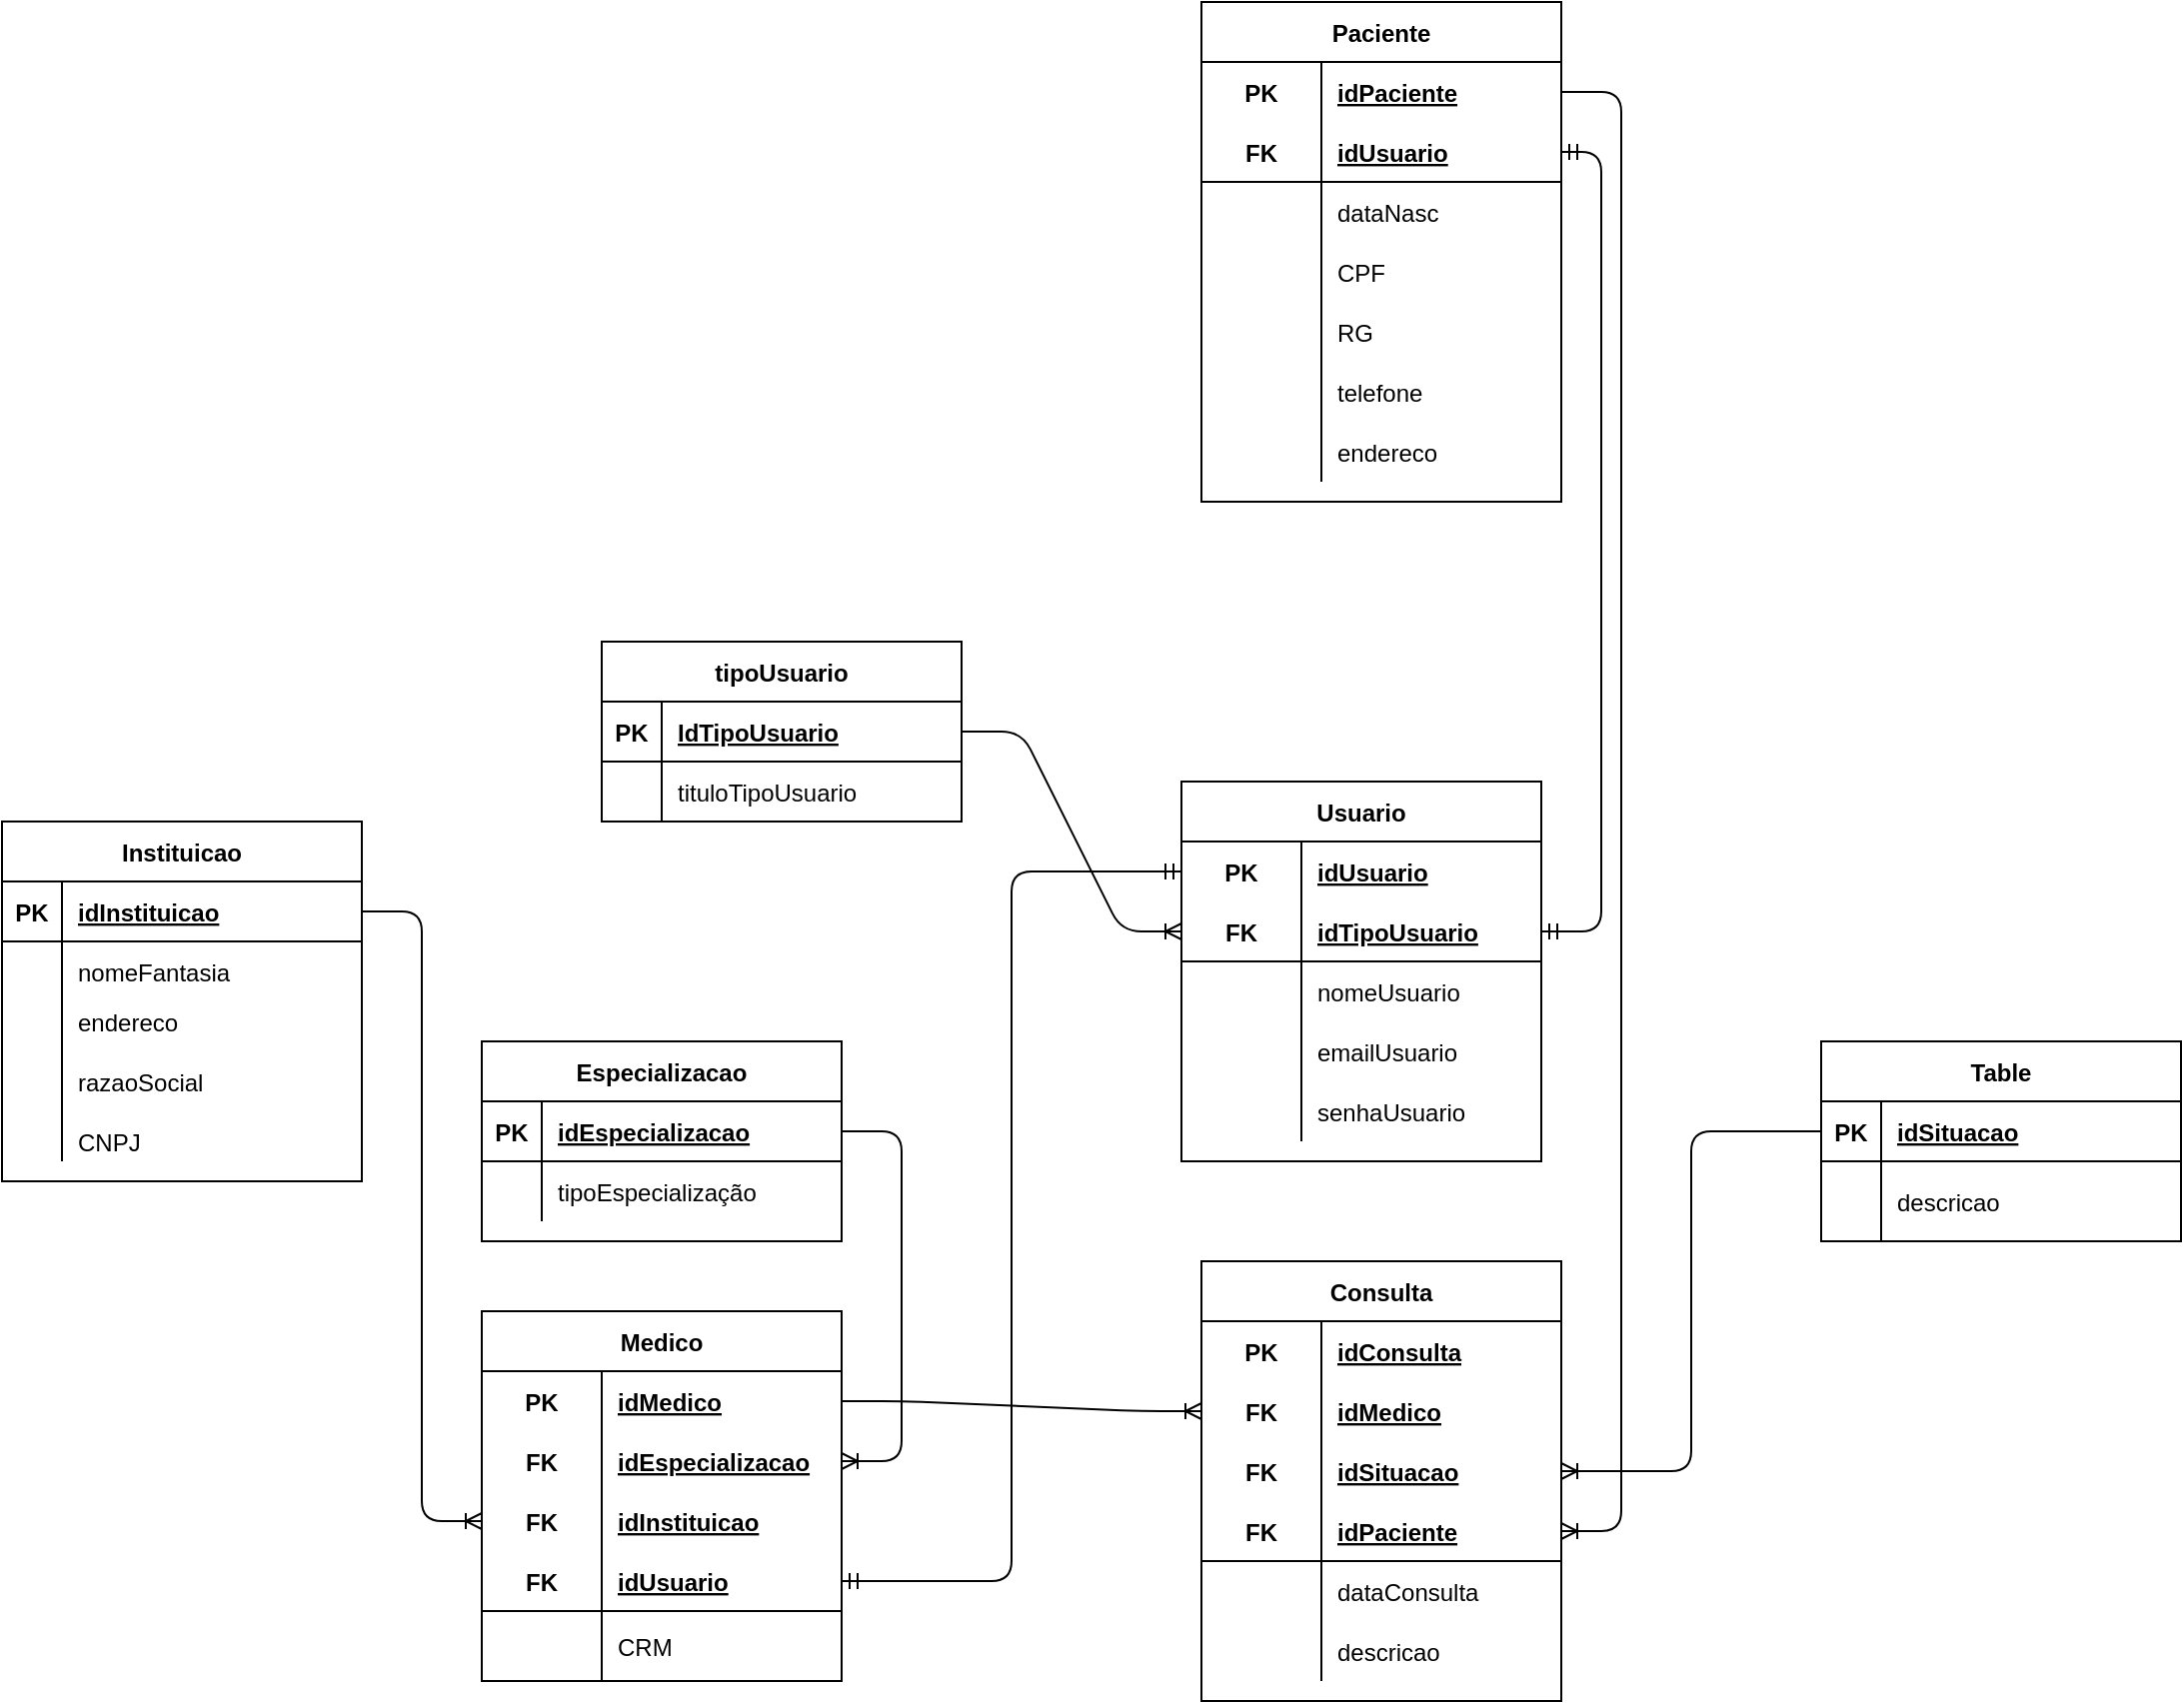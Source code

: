 <mxfile version="15.2.9" type="device"><diagram id="T1-ZAr3dCM2Wsi0Hp_7M" name="Page-1"><mxGraphModel dx="1673" dy="2103" grid="1" gridSize="10" guides="1" tooltips="1" connect="1" arrows="1" fold="1" page="1" pageScale="1" pageWidth="827" pageHeight="1169" math="0" shadow="0"><root><mxCell id="0"/><mxCell id="1" parent="0"/><mxCell id="cn6JYFYYlEcfFI5plpZG-12" value="tipoUsuario" style="shape=table;startSize=30;container=1;collapsible=1;childLayout=tableLayout;fixedRows=1;rowLines=0;fontStyle=1;align=center;resizeLast=1;" vertex="1" parent="1"><mxGeometry x="730" y="-50" width="180" height="90" as="geometry"/></mxCell><mxCell id="cn6JYFYYlEcfFI5plpZG-13" value="" style="shape=partialRectangle;collapsible=0;dropTarget=0;pointerEvents=0;fillColor=none;top=0;left=0;bottom=1;right=0;points=[[0,0.5],[1,0.5]];portConstraint=eastwest;" vertex="1" parent="cn6JYFYYlEcfFI5plpZG-12"><mxGeometry y="30" width="180" height="30" as="geometry"/></mxCell><mxCell id="cn6JYFYYlEcfFI5plpZG-14" value="PK" style="shape=partialRectangle;connectable=0;fillColor=none;top=0;left=0;bottom=0;right=0;fontStyle=1;overflow=hidden;" vertex="1" parent="cn6JYFYYlEcfFI5plpZG-13"><mxGeometry width="30" height="30" as="geometry"><mxRectangle width="30" height="30" as="alternateBounds"/></mxGeometry></mxCell><mxCell id="cn6JYFYYlEcfFI5plpZG-15" value="IdTipoUsuario" style="shape=partialRectangle;connectable=0;fillColor=none;top=0;left=0;bottom=0;right=0;align=left;spacingLeft=6;fontStyle=5;overflow=hidden;" vertex="1" parent="cn6JYFYYlEcfFI5plpZG-13"><mxGeometry x="30" width="150" height="30" as="geometry"><mxRectangle width="150" height="30" as="alternateBounds"/></mxGeometry></mxCell><mxCell id="cn6JYFYYlEcfFI5plpZG-16" value="" style="shape=partialRectangle;collapsible=0;dropTarget=0;pointerEvents=0;fillColor=none;top=0;left=0;bottom=0;right=0;points=[[0,0.5],[1,0.5]];portConstraint=eastwest;" vertex="1" parent="cn6JYFYYlEcfFI5plpZG-12"><mxGeometry y="60" width="180" height="30" as="geometry"/></mxCell><mxCell id="cn6JYFYYlEcfFI5plpZG-17" value="" style="shape=partialRectangle;connectable=0;fillColor=none;top=0;left=0;bottom=0;right=0;editable=1;overflow=hidden;" vertex="1" parent="cn6JYFYYlEcfFI5plpZG-16"><mxGeometry width="30" height="30" as="geometry"><mxRectangle width="30" height="30" as="alternateBounds"/></mxGeometry></mxCell><mxCell id="cn6JYFYYlEcfFI5plpZG-18" value="tituloTipoUsuario" style="shape=partialRectangle;connectable=0;fillColor=none;top=0;left=0;bottom=0;right=0;align=left;spacingLeft=6;overflow=hidden;" vertex="1" parent="cn6JYFYYlEcfFI5plpZG-16"><mxGeometry x="30" width="150" height="30" as="geometry"><mxRectangle width="150" height="30" as="alternateBounds"/></mxGeometry></mxCell><mxCell id="cn6JYFYYlEcfFI5plpZG-60" value="Usuario" style="shape=table;startSize=30;container=1;collapsible=1;childLayout=tableLayout;fixedRows=1;rowLines=0;fontStyle=1;align=center;resizeLast=1;" vertex="1" parent="1"><mxGeometry x="1020" y="20" width="180" height="190" as="geometry"/></mxCell><mxCell id="cn6JYFYYlEcfFI5plpZG-61" value="" style="shape=partialRectangle;collapsible=0;dropTarget=0;pointerEvents=0;fillColor=none;top=0;left=0;bottom=0;right=0;points=[[0,0.5],[1,0.5]];portConstraint=eastwest;" vertex="1" parent="cn6JYFYYlEcfFI5plpZG-60"><mxGeometry y="30" width="180" height="30" as="geometry"/></mxCell><mxCell id="cn6JYFYYlEcfFI5plpZG-62" value="PK" style="shape=partialRectangle;connectable=0;fillColor=none;top=0;left=0;bottom=0;right=0;fontStyle=1;overflow=hidden;" vertex="1" parent="cn6JYFYYlEcfFI5plpZG-61"><mxGeometry width="60" height="30" as="geometry"><mxRectangle width="60" height="30" as="alternateBounds"/></mxGeometry></mxCell><mxCell id="cn6JYFYYlEcfFI5plpZG-63" value="idUsuario" style="shape=partialRectangle;connectable=0;fillColor=none;top=0;left=0;bottom=0;right=0;align=left;spacingLeft=6;fontStyle=5;overflow=hidden;" vertex="1" parent="cn6JYFYYlEcfFI5plpZG-61"><mxGeometry x="60" width="120" height="30" as="geometry"><mxRectangle width="120" height="30" as="alternateBounds"/></mxGeometry></mxCell><mxCell id="cn6JYFYYlEcfFI5plpZG-64" value="" style="shape=partialRectangle;collapsible=0;dropTarget=0;pointerEvents=0;fillColor=none;top=0;left=0;bottom=1;right=0;points=[[0,0.5],[1,0.5]];portConstraint=eastwest;" vertex="1" parent="cn6JYFYYlEcfFI5plpZG-60"><mxGeometry y="60" width="180" height="30" as="geometry"/></mxCell><mxCell id="cn6JYFYYlEcfFI5plpZG-65" value="FK" style="shape=partialRectangle;connectable=0;fillColor=none;top=0;left=0;bottom=0;right=0;fontStyle=1;overflow=hidden;" vertex="1" parent="cn6JYFYYlEcfFI5plpZG-64"><mxGeometry width="60" height="30" as="geometry"><mxRectangle width="60" height="30" as="alternateBounds"/></mxGeometry></mxCell><mxCell id="cn6JYFYYlEcfFI5plpZG-66" value="idTipoUsuario" style="shape=partialRectangle;connectable=0;fillColor=none;top=0;left=0;bottom=0;right=0;align=left;spacingLeft=6;fontStyle=5;overflow=hidden;" vertex="1" parent="cn6JYFYYlEcfFI5plpZG-64"><mxGeometry x="60" width="120" height="30" as="geometry"><mxRectangle width="120" height="30" as="alternateBounds"/></mxGeometry></mxCell><mxCell id="cn6JYFYYlEcfFI5plpZG-67" value="" style="shape=partialRectangle;collapsible=0;dropTarget=0;pointerEvents=0;fillColor=none;top=0;left=0;bottom=0;right=0;points=[[0,0.5],[1,0.5]];portConstraint=eastwest;" vertex="1" parent="cn6JYFYYlEcfFI5plpZG-60"><mxGeometry y="90" width="180" height="30" as="geometry"/></mxCell><mxCell id="cn6JYFYYlEcfFI5plpZG-68" value="" style="shape=partialRectangle;connectable=0;fillColor=none;top=0;left=0;bottom=0;right=0;editable=1;overflow=hidden;" vertex="1" parent="cn6JYFYYlEcfFI5plpZG-67"><mxGeometry width="60" height="30" as="geometry"><mxRectangle width="60" height="30" as="alternateBounds"/></mxGeometry></mxCell><mxCell id="cn6JYFYYlEcfFI5plpZG-69" value="nomeUsuario" style="shape=partialRectangle;connectable=0;fillColor=none;top=0;left=0;bottom=0;right=0;align=left;spacingLeft=6;overflow=hidden;" vertex="1" parent="cn6JYFYYlEcfFI5plpZG-67"><mxGeometry x="60" width="120" height="30" as="geometry"><mxRectangle width="120" height="30" as="alternateBounds"/></mxGeometry></mxCell><mxCell id="cn6JYFYYlEcfFI5plpZG-73" value="" style="shape=partialRectangle;collapsible=0;dropTarget=0;pointerEvents=0;fillColor=none;top=0;left=0;bottom=0;right=0;points=[[0,0.5],[1,0.5]];portConstraint=eastwest;" vertex="1" parent="cn6JYFYYlEcfFI5plpZG-60"><mxGeometry y="120" width="180" height="30" as="geometry"/></mxCell><mxCell id="cn6JYFYYlEcfFI5plpZG-74" value="" style="shape=partialRectangle;connectable=0;fillColor=none;top=0;left=0;bottom=0;right=0;editable=1;overflow=hidden;" vertex="1" parent="cn6JYFYYlEcfFI5plpZG-73"><mxGeometry width="60" height="30" as="geometry"><mxRectangle width="60" height="30" as="alternateBounds"/></mxGeometry></mxCell><mxCell id="cn6JYFYYlEcfFI5plpZG-75" value="emailUsuario" style="shape=partialRectangle;connectable=0;fillColor=none;top=0;left=0;bottom=0;right=0;align=left;spacingLeft=6;overflow=hidden;" vertex="1" parent="cn6JYFYYlEcfFI5plpZG-73"><mxGeometry x="60" width="120" height="30" as="geometry"><mxRectangle width="120" height="30" as="alternateBounds"/></mxGeometry></mxCell><mxCell id="cn6JYFYYlEcfFI5plpZG-70" value="" style="shape=partialRectangle;collapsible=0;dropTarget=0;pointerEvents=0;fillColor=none;top=0;left=0;bottom=0;right=0;points=[[0,0.5],[1,0.5]];portConstraint=eastwest;" vertex="1" parent="cn6JYFYYlEcfFI5plpZG-60"><mxGeometry y="150" width="180" height="30" as="geometry"/></mxCell><mxCell id="cn6JYFYYlEcfFI5plpZG-71" value="" style="shape=partialRectangle;connectable=0;fillColor=none;top=0;left=0;bottom=0;right=0;editable=1;overflow=hidden;" vertex="1" parent="cn6JYFYYlEcfFI5plpZG-70"><mxGeometry width="60" height="30" as="geometry"><mxRectangle width="60" height="30" as="alternateBounds"/></mxGeometry></mxCell><mxCell id="cn6JYFYYlEcfFI5plpZG-72" value="senhaUsuario" style="shape=partialRectangle;connectable=0;fillColor=none;top=0;left=0;bottom=0;right=0;align=left;spacingLeft=6;overflow=hidden;" vertex="1" parent="cn6JYFYYlEcfFI5plpZG-70"><mxGeometry x="60" width="120" height="30" as="geometry"><mxRectangle width="120" height="30" as="alternateBounds"/></mxGeometry></mxCell><mxCell id="cn6JYFYYlEcfFI5plpZG-76" value="Paciente" style="shape=table;startSize=30;container=1;collapsible=1;childLayout=tableLayout;fixedRows=1;rowLines=0;fontStyle=1;align=center;resizeLast=1;" vertex="1" parent="1"><mxGeometry x="1030" y="-370" width="180" height="250" as="geometry"/></mxCell><mxCell id="cn6JYFYYlEcfFI5plpZG-77" value="" style="shape=partialRectangle;collapsible=0;dropTarget=0;pointerEvents=0;fillColor=none;top=0;left=0;bottom=0;right=0;points=[[0,0.5],[1,0.5]];portConstraint=eastwest;" vertex="1" parent="cn6JYFYYlEcfFI5plpZG-76"><mxGeometry y="30" width="180" height="30" as="geometry"/></mxCell><mxCell id="cn6JYFYYlEcfFI5plpZG-78" value="PK" style="shape=partialRectangle;connectable=0;fillColor=none;top=0;left=0;bottom=0;right=0;fontStyle=1;overflow=hidden;" vertex="1" parent="cn6JYFYYlEcfFI5plpZG-77"><mxGeometry width="60" height="30" as="geometry"><mxRectangle width="60" height="30" as="alternateBounds"/></mxGeometry></mxCell><mxCell id="cn6JYFYYlEcfFI5plpZG-79" value="idPaciente" style="shape=partialRectangle;connectable=0;fillColor=none;top=0;left=0;bottom=0;right=0;align=left;spacingLeft=6;fontStyle=5;overflow=hidden;" vertex="1" parent="cn6JYFYYlEcfFI5plpZG-77"><mxGeometry x="60" width="120" height="30" as="geometry"><mxRectangle width="120" height="30" as="alternateBounds"/></mxGeometry></mxCell><mxCell id="cn6JYFYYlEcfFI5plpZG-80" value="" style="shape=partialRectangle;collapsible=0;dropTarget=0;pointerEvents=0;fillColor=none;top=0;left=0;bottom=1;right=0;points=[[0,0.5],[1,0.5]];portConstraint=eastwest;" vertex="1" parent="cn6JYFYYlEcfFI5plpZG-76"><mxGeometry y="60" width="180" height="30" as="geometry"/></mxCell><mxCell id="cn6JYFYYlEcfFI5plpZG-81" value="FK" style="shape=partialRectangle;connectable=0;fillColor=none;top=0;left=0;bottom=0;right=0;fontStyle=1;overflow=hidden;" vertex="1" parent="cn6JYFYYlEcfFI5plpZG-80"><mxGeometry width="60" height="30" as="geometry"><mxRectangle width="60" height="30" as="alternateBounds"/></mxGeometry></mxCell><mxCell id="cn6JYFYYlEcfFI5plpZG-82" value="idUsuario" style="shape=partialRectangle;connectable=0;fillColor=none;top=0;left=0;bottom=0;right=0;align=left;spacingLeft=6;fontStyle=5;overflow=hidden;" vertex="1" parent="cn6JYFYYlEcfFI5plpZG-80"><mxGeometry x="60" width="120" height="30" as="geometry"><mxRectangle width="120" height="30" as="alternateBounds"/></mxGeometry></mxCell><mxCell id="cn6JYFYYlEcfFI5plpZG-83" value="" style="shape=partialRectangle;collapsible=0;dropTarget=0;pointerEvents=0;fillColor=none;top=0;left=0;bottom=0;right=0;points=[[0,0.5],[1,0.5]];portConstraint=eastwest;" vertex="1" parent="cn6JYFYYlEcfFI5plpZG-76"><mxGeometry y="90" width="180" height="30" as="geometry"/></mxCell><mxCell id="cn6JYFYYlEcfFI5plpZG-84" value="" style="shape=partialRectangle;connectable=0;fillColor=none;top=0;left=0;bottom=0;right=0;editable=1;overflow=hidden;" vertex="1" parent="cn6JYFYYlEcfFI5plpZG-83"><mxGeometry width="60" height="30" as="geometry"><mxRectangle width="60" height="30" as="alternateBounds"/></mxGeometry></mxCell><mxCell id="cn6JYFYYlEcfFI5plpZG-85" value="dataNasc" style="shape=partialRectangle;connectable=0;fillColor=none;top=0;left=0;bottom=0;right=0;align=left;spacingLeft=6;overflow=hidden;" vertex="1" parent="cn6JYFYYlEcfFI5plpZG-83"><mxGeometry x="60" width="120" height="30" as="geometry"><mxRectangle width="120" height="30" as="alternateBounds"/></mxGeometry></mxCell><mxCell id="cn6JYFYYlEcfFI5plpZG-89" value="" style="shape=partialRectangle;collapsible=0;dropTarget=0;pointerEvents=0;fillColor=none;top=0;left=0;bottom=0;right=0;points=[[0,0.5],[1,0.5]];portConstraint=eastwest;" vertex="1" parent="cn6JYFYYlEcfFI5plpZG-76"><mxGeometry y="120" width="180" height="30" as="geometry"/></mxCell><mxCell id="cn6JYFYYlEcfFI5plpZG-90" value="" style="shape=partialRectangle;connectable=0;fillColor=none;top=0;left=0;bottom=0;right=0;editable=1;overflow=hidden;" vertex="1" parent="cn6JYFYYlEcfFI5plpZG-89"><mxGeometry width="60" height="30" as="geometry"><mxRectangle width="60" height="30" as="alternateBounds"/></mxGeometry></mxCell><mxCell id="cn6JYFYYlEcfFI5plpZG-91" value="CPF" style="shape=partialRectangle;connectable=0;fillColor=none;top=0;left=0;bottom=0;right=0;align=left;spacingLeft=6;overflow=hidden;" vertex="1" parent="cn6JYFYYlEcfFI5plpZG-89"><mxGeometry x="60" width="120" height="30" as="geometry"><mxRectangle width="120" height="30" as="alternateBounds"/></mxGeometry></mxCell><mxCell id="cn6JYFYYlEcfFI5plpZG-92" value="" style="shape=partialRectangle;collapsible=0;dropTarget=0;pointerEvents=0;fillColor=none;top=0;left=0;bottom=0;right=0;points=[[0,0.5],[1,0.5]];portConstraint=eastwest;" vertex="1" parent="cn6JYFYYlEcfFI5plpZG-76"><mxGeometry y="150" width="180" height="30" as="geometry"/></mxCell><mxCell id="cn6JYFYYlEcfFI5plpZG-93" value="" style="shape=partialRectangle;connectable=0;fillColor=none;top=0;left=0;bottom=0;right=0;editable=1;overflow=hidden;" vertex="1" parent="cn6JYFYYlEcfFI5plpZG-92"><mxGeometry width="60" height="30" as="geometry"><mxRectangle width="60" height="30" as="alternateBounds"/></mxGeometry></mxCell><mxCell id="cn6JYFYYlEcfFI5plpZG-94" value="RG" style="shape=partialRectangle;connectable=0;fillColor=none;top=0;left=0;bottom=0;right=0;align=left;spacingLeft=6;overflow=hidden;" vertex="1" parent="cn6JYFYYlEcfFI5plpZG-92"><mxGeometry x="60" width="120" height="30" as="geometry"><mxRectangle width="120" height="30" as="alternateBounds"/></mxGeometry></mxCell><mxCell id="cn6JYFYYlEcfFI5plpZG-95" value="" style="shape=partialRectangle;collapsible=0;dropTarget=0;pointerEvents=0;fillColor=none;top=0;left=0;bottom=0;right=0;points=[[0,0.5],[1,0.5]];portConstraint=eastwest;" vertex="1" parent="cn6JYFYYlEcfFI5plpZG-76"><mxGeometry y="180" width="180" height="30" as="geometry"/></mxCell><mxCell id="cn6JYFYYlEcfFI5plpZG-96" value="" style="shape=partialRectangle;connectable=0;fillColor=none;top=0;left=0;bottom=0;right=0;editable=1;overflow=hidden;" vertex="1" parent="cn6JYFYYlEcfFI5plpZG-95"><mxGeometry width="60" height="30" as="geometry"><mxRectangle width="60" height="30" as="alternateBounds"/></mxGeometry></mxCell><mxCell id="cn6JYFYYlEcfFI5plpZG-97" value="telefone" style="shape=partialRectangle;connectable=0;fillColor=none;top=0;left=0;bottom=0;right=0;align=left;spacingLeft=6;overflow=hidden;" vertex="1" parent="cn6JYFYYlEcfFI5plpZG-95"><mxGeometry x="60" width="120" height="30" as="geometry"><mxRectangle width="120" height="30" as="alternateBounds"/></mxGeometry></mxCell><mxCell id="cn6JYFYYlEcfFI5plpZG-86" value="" style="shape=partialRectangle;collapsible=0;dropTarget=0;pointerEvents=0;fillColor=none;top=0;left=0;bottom=0;right=0;points=[[0,0.5],[1,0.5]];portConstraint=eastwest;" vertex="1" parent="cn6JYFYYlEcfFI5plpZG-76"><mxGeometry y="210" width="180" height="30" as="geometry"/></mxCell><mxCell id="cn6JYFYYlEcfFI5plpZG-87" value="" style="shape=partialRectangle;connectable=0;fillColor=none;top=0;left=0;bottom=0;right=0;editable=1;overflow=hidden;" vertex="1" parent="cn6JYFYYlEcfFI5plpZG-86"><mxGeometry width="60" height="30" as="geometry"><mxRectangle width="60" height="30" as="alternateBounds"/></mxGeometry></mxCell><mxCell id="cn6JYFYYlEcfFI5plpZG-88" value="endereco" style="shape=partialRectangle;connectable=0;fillColor=none;top=0;left=0;bottom=0;right=0;align=left;spacingLeft=6;overflow=hidden;" vertex="1" parent="cn6JYFYYlEcfFI5plpZG-86"><mxGeometry x="60" width="120" height="30" as="geometry"><mxRectangle width="120" height="30" as="alternateBounds"/></mxGeometry></mxCell><mxCell id="cn6JYFYYlEcfFI5plpZG-98" value="Instituicao" style="shape=table;startSize=30;container=1;collapsible=1;childLayout=tableLayout;fixedRows=1;rowLines=0;fontStyle=1;align=center;resizeLast=1;" vertex="1" parent="1"><mxGeometry x="430" y="40" width="180" height="180" as="geometry"/></mxCell><mxCell id="cn6JYFYYlEcfFI5plpZG-99" value="" style="shape=partialRectangle;collapsible=0;dropTarget=0;pointerEvents=0;fillColor=none;top=0;left=0;bottom=1;right=0;points=[[0,0.5],[1,0.5]];portConstraint=eastwest;" vertex="1" parent="cn6JYFYYlEcfFI5plpZG-98"><mxGeometry y="30" width="180" height="30" as="geometry"/></mxCell><mxCell id="cn6JYFYYlEcfFI5plpZG-100" value="PK" style="shape=partialRectangle;connectable=0;fillColor=none;top=0;left=0;bottom=0;right=0;fontStyle=1;overflow=hidden;" vertex="1" parent="cn6JYFYYlEcfFI5plpZG-99"><mxGeometry width="30" height="30" as="geometry"><mxRectangle width="30" height="30" as="alternateBounds"/></mxGeometry></mxCell><mxCell id="cn6JYFYYlEcfFI5plpZG-101" value="idInstituicao" style="shape=partialRectangle;connectable=0;fillColor=none;top=0;left=0;bottom=0;right=0;align=left;spacingLeft=6;fontStyle=5;overflow=hidden;" vertex="1" parent="cn6JYFYYlEcfFI5plpZG-99"><mxGeometry x="30" width="150" height="30" as="geometry"><mxRectangle width="150" height="30" as="alternateBounds"/></mxGeometry></mxCell><mxCell id="cn6JYFYYlEcfFI5plpZG-102" value="" style="shape=partialRectangle;collapsible=0;dropTarget=0;pointerEvents=0;fillColor=none;top=0;left=0;bottom=0;right=0;points=[[0,0.5],[1,0.5]];portConstraint=eastwest;" vertex="1" parent="cn6JYFYYlEcfFI5plpZG-98"><mxGeometry y="60" width="180" height="30" as="geometry"/></mxCell><mxCell id="cn6JYFYYlEcfFI5plpZG-103" value="" style="shape=partialRectangle;connectable=0;fillColor=none;top=0;left=0;bottom=0;right=0;editable=1;overflow=hidden;" vertex="1" parent="cn6JYFYYlEcfFI5plpZG-102"><mxGeometry width="30" height="30" as="geometry"><mxRectangle width="30" height="30" as="alternateBounds"/></mxGeometry></mxCell><mxCell id="cn6JYFYYlEcfFI5plpZG-104" value="nomeFantasia" style="shape=partialRectangle;connectable=0;fillColor=none;top=0;left=0;bottom=0;right=0;align=left;spacingLeft=6;overflow=hidden;" vertex="1" parent="cn6JYFYYlEcfFI5plpZG-102"><mxGeometry x="30" width="150" height="30" as="geometry"><mxRectangle width="150" height="30" as="alternateBounds"/></mxGeometry></mxCell><mxCell id="cn6JYFYYlEcfFI5plpZG-105" value="" style="shape=partialRectangle;collapsible=0;dropTarget=0;pointerEvents=0;fillColor=none;top=0;left=0;bottom=0;right=0;points=[[0,0.5],[1,0.5]];portConstraint=eastwest;" vertex="1" parent="cn6JYFYYlEcfFI5plpZG-98"><mxGeometry y="90" width="180" height="20" as="geometry"/></mxCell><mxCell id="cn6JYFYYlEcfFI5plpZG-106" value="" style="shape=partialRectangle;connectable=0;fillColor=none;top=0;left=0;bottom=0;right=0;editable=1;overflow=hidden;" vertex="1" parent="cn6JYFYYlEcfFI5plpZG-105"><mxGeometry width="30" height="20" as="geometry"><mxRectangle width="30" height="20" as="alternateBounds"/></mxGeometry></mxCell><mxCell id="cn6JYFYYlEcfFI5plpZG-107" value="endereco" style="shape=partialRectangle;connectable=0;fillColor=none;top=0;left=0;bottom=0;right=0;align=left;spacingLeft=6;overflow=hidden;" vertex="1" parent="cn6JYFYYlEcfFI5plpZG-105"><mxGeometry x="30" width="150" height="20" as="geometry"><mxRectangle width="150" height="20" as="alternateBounds"/></mxGeometry></mxCell><mxCell id="cn6JYFYYlEcfFI5plpZG-111" value="" style="shape=partialRectangle;collapsible=0;dropTarget=0;pointerEvents=0;fillColor=none;top=0;left=0;bottom=0;right=0;points=[[0,0.5],[1,0.5]];portConstraint=eastwest;" vertex="1" parent="cn6JYFYYlEcfFI5plpZG-98"><mxGeometry y="110" width="180" height="40" as="geometry"/></mxCell><mxCell id="cn6JYFYYlEcfFI5plpZG-112" value="" style="shape=partialRectangle;connectable=0;fillColor=none;top=0;left=0;bottom=0;right=0;editable=1;overflow=hidden;" vertex="1" parent="cn6JYFYYlEcfFI5plpZG-111"><mxGeometry width="30" height="40" as="geometry"><mxRectangle width="30" height="40" as="alternateBounds"/></mxGeometry></mxCell><mxCell id="cn6JYFYYlEcfFI5plpZG-113" value="razaoSocial" style="shape=partialRectangle;connectable=0;fillColor=none;top=0;left=0;bottom=0;right=0;align=left;spacingLeft=6;overflow=hidden;" vertex="1" parent="cn6JYFYYlEcfFI5plpZG-111"><mxGeometry x="30" width="150" height="40" as="geometry"><mxRectangle width="150" height="40" as="alternateBounds"/></mxGeometry></mxCell><mxCell id="cn6JYFYYlEcfFI5plpZG-108" value="" style="shape=partialRectangle;collapsible=0;dropTarget=0;pointerEvents=0;fillColor=none;top=0;left=0;bottom=0;right=0;points=[[0,0.5],[1,0.5]];portConstraint=eastwest;" vertex="1" parent="cn6JYFYYlEcfFI5plpZG-98"><mxGeometry y="150" width="180" height="20" as="geometry"/></mxCell><mxCell id="cn6JYFYYlEcfFI5plpZG-109" value="" style="shape=partialRectangle;connectable=0;fillColor=none;top=0;left=0;bottom=0;right=0;editable=1;overflow=hidden;" vertex="1" parent="cn6JYFYYlEcfFI5plpZG-108"><mxGeometry width="30" height="20" as="geometry"><mxRectangle width="30" height="20" as="alternateBounds"/></mxGeometry></mxCell><mxCell id="cn6JYFYYlEcfFI5plpZG-110" value="CNPJ" style="shape=partialRectangle;connectable=0;fillColor=none;top=0;left=0;bottom=0;right=0;align=left;spacingLeft=6;overflow=hidden;" vertex="1" parent="cn6JYFYYlEcfFI5plpZG-108"><mxGeometry x="30" width="150" height="20" as="geometry"><mxRectangle width="150" height="20" as="alternateBounds"/></mxGeometry></mxCell><mxCell id="cn6JYFYYlEcfFI5plpZG-114" value="Medico" style="shape=table;startSize=30;container=1;collapsible=1;childLayout=tableLayout;fixedRows=1;rowLines=0;fontStyle=1;align=center;resizeLast=1;" vertex="1" parent="1"><mxGeometry x="670" y="285" width="180" height="185" as="geometry"/></mxCell><mxCell id="cn6JYFYYlEcfFI5plpZG-115" value="" style="shape=partialRectangle;collapsible=0;dropTarget=0;pointerEvents=0;fillColor=none;top=0;left=0;bottom=0;right=0;points=[[0,0.5],[1,0.5]];portConstraint=eastwest;" vertex="1" parent="cn6JYFYYlEcfFI5plpZG-114"><mxGeometry y="30" width="180" height="30" as="geometry"/></mxCell><mxCell id="cn6JYFYYlEcfFI5plpZG-116" value="PK" style="shape=partialRectangle;connectable=0;fillColor=none;top=0;left=0;bottom=0;right=0;fontStyle=1;overflow=hidden;" vertex="1" parent="cn6JYFYYlEcfFI5plpZG-115"><mxGeometry width="60" height="30" as="geometry"><mxRectangle width="60" height="30" as="alternateBounds"/></mxGeometry></mxCell><mxCell id="cn6JYFYYlEcfFI5plpZG-117" value="idMedico" style="shape=partialRectangle;connectable=0;fillColor=none;top=0;left=0;bottom=0;right=0;align=left;spacingLeft=6;fontStyle=5;overflow=hidden;" vertex="1" parent="cn6JYFYYlEcfFI5plpZG-115"><mxGeometry x="60" width="120" height="30" as="geometry"><mxRectangle width="120" height="30" as="alternateBounds"/></mxGeometry></mxCell><mxCell id="cn6JYFYYlEcfFI5plpZG-134" value="" style="shape=partialRectangle;collapsible=0;dropTarget=0;pointerEvents=0;fillColor=none;top=0;left=0;bottom=0;right=0;points=[[0,0.5],[1,0.5]];portConstraint=eastwest;" vertex="1" parent="cn6JYFYYlEcfFI5plpZG-114"><mxGeometry y="60" width="180" height="30" as="geometry"/></mxCell><mxCell id="cn6JYFYYlEcfFI5plpZG-135" value="FK" style="shape=partialRectangle;connectable=0;fillColor=none;top=0;left=0;bottom=0;right=0;fontStyle=1;overflow=hidden;" vertex="1" parent="cn6JYFYYlEcfFI5plpZG-134"><mxGeometry width="60" height="30" as="geometry"><mxRectangle width="60" height="30" as="alternateBounds"/></mxGeometry></mxCell><mxCell id="cn6JYFYYlEcfFI5plpZG-136" value="idEspecializacao" style="shape=partialRectangle;connectable=0;fillColor=none;top=0;left=0;bottom=0;right=0;align=left;spacingLeft=6;fontStyle=5;overflow=hidden;" vertex="1" parent="cn6JYFYYlEcfFI5plpZG-134"><mxGeometry x="60" width="120" height="30" as="geometry"><mxRectangle width="120" height="30" as="alternateBounds"/></mxGeometry></mxCell><mxCell id="cn6JYFYYlEcfFI5plpZG-131" value="" style="shape=partialRectangle;collapsible=0;dropTarget=0;pointerEvents=0;fillColor=none;top=0;left=0;bottom=0;right=0;points=[[0,0.5],[1,0.5]];portConstraint=eastwest;" vertex="1" parent="cn6JYFYYlEcfFI5plpZG-114"><mxGeometry y="90" width="180" height="30" as="geometry"/></mxCell><mxCell id="cn6JYFYYlEcfFI5plpZG-132" value="FK" style="shape=partialRectangle;connectable=0;fillColor=none;top=0;left=0;bottom=0;right=0;fontStyle=1;overflow=hidden;" vertex="1" parent="cn6JYFYYlEcfFI5plpZG-131"><mxGeometry width="60" height="30" as="geometry"><mxRectangle width="60" height="30" as="alternateBounds"/></mxGeometry></mxCell><mxCell id="cn6JYFYYlEcfFI5plpZG-133" value="idInstituicao" style="shape=partialRectangle;connectable=0;fillColor=none;top=0;left=0;bottom=0;right=0;align=left;spacingLeft=6;fontStyle=5;overflow=hidden;" vertex="1" parent="cn6JYFYYlEcfFI5plpZG-131"><mxGeometry x="60" width="120" height="30" as="geometry"><mxRectangle width="120" height="30" as="alternateBounds"/></mxGeometry></mxCell><mxCell id="cn6JYFYYlEcfFI5plpZG-118" value="" style="shape=partialRectangle;collapsible=0;dropTarget=0;pointerEvents=0;fillColor=none;top=0;left=0;bottom=1;right=0;points=[[0,0.5],[1,0.5]];portConstraint=eastwest;" vertex="1" parent="cn6JYFYYlEcfFI5plpZG-114"><mxGeometry y="120" width="180" height="30" as="geometry"/></mxCell><mxCell id="cn6JYFYYlEcfFI5plpZG-119" value="FK" style="shape=partialRectangle;connectable=0;fillColor=none;top=0;left=0;bottom=0;right=0;fontStyle=1;overflow=hidden;" vertex="1" parent="cn6JYFYYlEcfFI5plpZG-118"><mxGeometry width="60" height="30" as="geometry"><mxRectangle width="60" height="30" as="alternateBounds"/></mxGeometry></mxCell><mxCell id="cn6JYFYYlEcfFI5plpZG-120" value="idUsuario" style="shape=partialRectangle;connectable=0;fillColor=none;top=0;left=0;bottom=0;right=0;align=left;spacingLeft=6;fontStyle=5;overflow=hidden;" vertex="1" parent="cn6JYFYYlEcfFI5plpZG-118"><mxGeometry x="60" width="120" height="30" as="geometry"><mxRectangle width="120" height="30" as="alternateBounds"/></mxGeometry></mxCell><mxCell id="cn6JYFYYlEcfFI5plpZG-124" value="" style="shape=partialRectangle;collapsible=0;dropTarget=0;pointerEvents=0;fillColor=none;top=0;left=0;bottom=0;right=0;points=[[0,0.5],[1,0.5]];portConstraint=eastwest;" vertex="1" parent="cn6JYFYYlEcfFI5plpZG-114"><mxGeometry y="150" width="180" height="35" as="geometry"/></mxCell><mxCell id="cn6JYFYYlEcfFI5plpZG-125" value="" style="shape=partialRectangle;connectable=0;fillColor=none;top=0;left=0;bottom=0;right=0;editable=1;overflow=hidden;" vertex="1" parent="cn6JYFYYlEcfFI5plpZG-124"><mxGeometry width="60" height="35" as="geometry"><mxRectangle width="60" height="35" as="alternateBounds"/></mxGeometry></mxCell><mxCell id="cn6JYFYYlEcfFI5plpZG-126" value="CRM" style="shape=partialRectangle;connectable=0;fillColor=none;top=0;left=0;bottom=0;right=0;align=left;spacingLeft=6;overflow=hidden;" vertex="1" parent="cn6JYFYYlEcfFI5plpZG-124"><mxGeometry x="60" width="120" height="35" as="geometry"><mxRectangle width="120" height="35" as="alternateBounds"/></mxGeometry></mxCell><mxCell id="cn6JYFYYlEcfFI5plpZG-139" value="" style="edgeStyle=entityRelationEdgeStyle;fontSize=12;html=1;endArrow=ERoneToMany;exitX=1;exitY=0.5;exitDx=0;exitDy=0;entryX=0;entryY=0.5;entryDx=0;entryDy=0;" edge="1" parent="1" source="cn6JYFYYlEcfFI5plpZG-99" target="cn6JYFYYlEcfFI5plpZG-131"><mxGeometry width="100" height="100" relative="1" as="geometry"><mxPoint x="620" y="180" as="sourcePoint"/><mxPoint x="720" y="80" as="targetPoint"/></mxGeometry></mxCell><mxCell id="cn6JYFYYlEcfFI5plpZG-140" value="Especializacao" style="shape=table;startSize=30;container=1;collapsible=1;childLayout=tableLayout;fixedRows=1;rowLines=0;fontStyle=1;align=center;resizeLast=1;" vertex="1" parent="1"><mxGeometry x="670" y="150" width="180" height="100" as="geometry"/></mxCell><mxCell id="cn6JYFYYlEcfFI5plpZG-141" value="" style="shape=partialRectangle;collapsible=0;dropTarget=0;pointerEvents=0;fillColor=none;top=0;left=0;bottom=1;right=0;points=[[0,0.5],[1,0.5]];portConstraint=eastwest;" vertex="1" parent="cn6JYFYYlEcfFI5plpZG-140"><mxGeometry y="30" width="180" height="30" as="geometry"/></mxCell><mxCell id="cn6JYFYYlEcfFI5plpZG-142" value="PK" style="shape=partialRectangle;connectable=0;fillColor=none;top=0;left=0;bottom=0;right=0;fontStyle=1;overflow=hidden;" vertex="1" parent="cn6JYFYYlEcfFI5plpZG-141"><mxGeometry width="30" height="30" as="geometry"><mxRectangle width="30" height="30" as="alternateBounds"/></mxGeometry></mxCell><mxCell id="cn6JYFYYlEcfFI5plpZG-143" value="idEspecializacao" style="shape=partialRectangle;connectable=0;fillColor=none;top=0;left=0;bottom=0;right=0;align=left;spacingLeft=6;fontStyle=5;overflow=hidden;" vertex="1" parent="cn6JYFYYlEcfFI5plpZG-141"><mxGeometry x="30" width="150" height="30" as="geometry"><mxRectangle width="150" height="30" as="alternateBounds"/></mxGeometry></mxCell><mxCell id="cn6JYFYYlEcfFI5plpZG-150" value="" style="shape=partialRectangle;collapsible=0;dropTarget=0;pointerEvents=0;fillColor=none;top=0;left=0;bottom=0;right=0;points=[[0,0.5],[1,0.5]];portConstraint=eastwest;" vertex="1" parent="cn6JYFYYlEcfFI5plpZG-140"><mxGeometry y="60" width="180" height="30" as="geometry"/></mxCell><mxCell id="cn6JYFYYlEcfFI5plpZG-151" value="" style="shape=partialRectangle;connectable=0;fillColor=none;top=0;left=0;bottom=0;right=0;editable=1;overflow=hidden;" vertex="1" parent="cn6JYFYYlEcfFI5plpZG-150"><mxGeometry width="30" height="30" as="geometry"><mxRectangle width="30" height="30" as="alternateBounds"/></mxGeometry></mxCell><mxCell id="cn6JYFYYlEcfFI5plpZG-152" value="tipoEspecialização" style="shape=partialRectangle;connectable=0;fillColor=none;top=0;left=0;bottom=0;right=0;align=left;spacingLeft=6;overflow=hidden;" vertex="1" parent="cn6JYFYYlEcfFI5plpZG-150"><mxGeometry x="30" width="150" height="30" as="geometry"><mxRectangle width="150" height="30" as="alternateBounds"/></mxGeometry></mxCell><mxCell id="cn6JYFYYlEcfFI5plpZG-153" value="" style="edgeStyle=entityRelationEdgeStyle;fontSize=12;html=1;endArrow=ERoneToMany;exitX=1;exitY=0.5;exitDx=0;exitDy=0;entryX=1;entryY=0.5;entryDx=0;entryDy=0;" edge="1" parent="1" source="cn6JYFYYlEcfFI5plpZG-141" target="cn6JYFYYlEcfFI5plpZG-134"><mxGeometry width="100" height="100" relative="1" as="geometry"><mxPoint x="640" y="600" as="sourcePoint"/><mxPoint x="740" y="500" as="targetPoint"/></mxGeometry></mxCell><mxCell id="cn6JYFYYlEcfFI5plpZG-154" value="Consulta" style="shape=table;startSize=30;container=1;collapsible=1;childLayout=tableLayout;fixedRows=1;rowLines=0;fontStyle=1;align=center;resizeLast=1;" vertex="1" parent="1"><mxGeometry x="1030" y="260" width="180" height="220" as="geometry"/></mxCell><mxCell id="cn6JYFYYlEcfFI5plpZG-155" value="" style="shape=partialRectangle;collapsible=0;dropTarget=0;pointerEvents=0;fillColor=none;top=0;left=0;bottom=0;right=0;points=[[0,0.5],[1,0.5]];portConstraint=eastwest;" vertex="1" parent="cn6JYFYYlEcfFI5plpZG-154"><mxGeometry y="30" width="180" height="30" as="geometry"/></mxCell><mxCell id="cn6JYFYYlEcfFI5plpZG-156" value="PK" style="shape=partialRectangle;connectable=0;fillColor=none;top=0;left=0;bottom=0;right=0;fontStyle=1;overflow=hidden;" vertex="1" parent="cn6JYFYYlEcfFI5plpZG-155"><mxGeometry width="60" height="30" as="geometry"><mxRectangle width="60" height="30" as="alternateBounds"/></mxGeometry></mxCell><mxCell id="cn6JYFYYlEcfFI5plpZG-157" value="idConsulta" style="shape=partialRectangle;connectable=0;fillColor=none;top=0;left=0;bottom=0;right=0;align=left;spacingLeft=6;fontStyle=5;overflow=hidden;" vertex="1" parent="cn6JYFYYlEcfFI5plpZG-155"><mxGeometry x="60" width="120" height="30" as="geometry"><mxRectangle width="120" height="30" as="alternateBounds"/></mxGeometry></mxCell><mxCell id="cn6JYFYYlEcfFI5plpZG-167" value="" style="shape=partialRectangle;collapsible=0;dropTarget=0;pointerEvents=0;fillColor=none;top=0;left=0;bottom=0;right=0;points=[[0,0.5],[1,0.5]];portConstraint=eastwest;" vertex="1" parent="cn6JYFYYlEcfFI5plpZG-154"><mxGeometry y="60" width="180" height="30" as="geometry"/></mxCell><mxCell id="cn6JYFYYlEcfFI5plpZG-168" value="FK" style="shape=partialRectangle;connectable=0;fillColor=none;top=0;left=0;bottom=0;right=0;fontStyle=1;overflow=hidden;" vertex="1" parent="cn6JYFYYlEcfFI5plpZG-167"><mxGeometry width="60" height="30" as="geometry"><mxRectangle width="60" height="30" as="alternateBounds"/></mxGeometry></mxCell><mxCell id="cn6JYFYYlEcfFI5plpZG-169" value="idMedico" style="shape=partialRectangle;connectable=0;fillColor=none;top=0;left=0;bottom=0;right=0;align=left;spacingLeft=6;fontStyle=5;overflow=hidden;" vertex="1" parent="cn6JYFYYlEcfFI5plpZG-167"><mxGeometry x="60" width="120" height="30" as="geometry"><mxRectangle width="120" height="30" as="alternateBounds"/></mxGeometry></mxCell><mxCell id="cn6JYFYYlEcfFI5plpZG-170" value="" style="shape=partialRectangle;collapsible=0;dropTarget=0;pointerEvents=0;fillColor=none;top=0;left=0;bottom=0;right=0;points=[[0,0.5],[1,0.5]];portConstraint=eastwest;" vertex="1" parent="cn6JYFYYlEcfFI5plpZG-154"><mxGeometry y="90" width="180" height="30" as="geometry"/></mxCell><mxCell id="cn6JYFYYlEcfFI5plpZG-171" value="FK" style="shape=partialRectangle;connectable=0;fillColor=none;top=0;left=0;bottom=0;right=0;fontStyle=1;overflow=hidden;" vertex="1" parent="cn6JYFYYlEcfFI5plpZG-170"><mxGeometry width="60" height="30" as="geometry"><mxRectangle width="60" height="30" as="alternateBounds"/></mxGeometry></mxCell><mxCell id="cn6JYFYYlEcfFI5plpZG-172" value="idSituacao" style="shape=partialRectangle;connectable=0;fillColor=none;top=0;left=0;bottom=0;right=0;align=left;spacingLeft=6;fontStyle=5;overflow=hidden;" vertex="1" parent="cn6JYFYYlEcfFI5plpZG-170"><mxGeometry x="60" width="120" height="30" as="geometry"><mxRectangle width="120" height="30" as="alternateBounds"/></mxGeometry></mxCell><mxCell id="cn6JYFYYlEcfFI5plpZG-158" value="" style="shape=partialRectangle;collapsible=0;dropTarget=0;pointerEvents=0;fillColor=none;top=0;left=0;bottom=1;right=0;points=[[0,0.5],[1,0.5]];portConstraint=eastwest;" vertex="1" parent="cn6JYFYYlEcfFI5plpZG-154"><mxGeometry y="120" width="180" height="30" as="geometry"/></mxCell><mxCell id="cn6JYFYYlEcfFI5plpZG-159" value="FK" style="shape=partialRectangle;connectable=0;fillColor=none;top=0;left=0;bottom=0;right=0;fontStyle=1;overflow=hidden;" vertex="1" parent="cn6JYFYYlEcfFI5plpZG-158"><mxGeometry width="60" height="30" as="geometry"><mxRectangle width="60" height="30" as="alternateBounds"/></mxGeometry></mxCell><mxCell id="cn6JYFYYlEcfFI5plpZG-160" value="idPaciente" style="shape=partialRectangle;connectable=0;fillColor=none;top=0;left=0;bottom=0;right=0;align=left;spacingLeft=6;fontStyle=5;overflow=hidden;" vertex="1" parent="cn6JYFYYlEcfFI5plpZG-158"><mxGeometry x="60" width="120" height="30" as="geometry"><mxRectangle width="120" height="30" as="alternateBounds"/></mxGeometry></mxCell><mxCell id="cn6JYFYYlEcfFI5plpZG-161" value="" style="shape=partialRectangle;collapsible=0;dropTarget=0;pointerEvents=0;fillColor=none;top=0;left=0;bottom=0;right=0;points=[[0,0.5],[1,0.5]];portConstraint=eastwest;" vertex="1" parent="cn6JYFYYlEcfFI5plpZG-154"><mxGeometry y="150" width="180" height="30" as="geometry"/></mxCell><mxCell id="cn6JYFYYlEcfFI5plpZG-162" value="" style="shape=partialRectangle;connectable=0;fillColor=none;top=0;left=0;bottom=0;right=0;editable=1;overflow=hidden;" vertex="1" parent="cn6JYFYYlEcfFI5plpZG-161"><mxGeometry width="60" height="30" as="geometry"><mxRectangle width="60" height="30" as="alternateBounds"/></mxGeometry></mxCell><mxCell id="cn6JYFYYlEcfFI5plpZG-163" value="dataConsulta" style="shape=partialRectangle;connectable=0;fillColor=none;top=0;left=0;bottom=0;right=0;align=left;spacingLeft=6;overflow=hidden;" vertex="1" parent="cn6JYFYYlEcfFI5plpZG-161"><mxGeometry x="60" width="120" height="30" as="geometry"><mxRectangle width="120" height="30" as="alternateBounds"/></mxGeometry></mxCell><mxCell id="cn6JYFYYlEcfFI5plpZG-164" value="" style="shape=partialRectangle;collapsible=0;dropTarget=0;pointerEvents=0;fillColor=none;top=0;left=0;bottom=0;right=0;points=[[0,0.5],[1,0.5]];portConstraint=eastwest;" vertex="1" parent="cn6JYFYYlEcfFI5plpZG-154"><mxGeometry y="180" width="180" height="30" as="geometry"/></mxCell><mxCell id="cn6JYFYYlEcfFI5plpZG-165" value="" style="shape=partialRectangle;connectable=0;fillColor=none;top=0;left=0;bottom=0;right=0;editable=1;overflow=hidden;" vertex="1" parent="cn6JYFYYlEcfFI5plpZG-164"><mxGeometry width="60" height="30" as="geometry"><mxRectangle width="60" height="30" as="alternateBounds"/></mxGeometry></mxCell><mxCell id="cn6JYFYYlEcfFI5plpZG-166" value="descricao" style="shape=partialRectangle;connectable=0;fillColor=none;top=0;left=0;bottom=0;right=0;align=left;spacingLeft=6;overflow=hidden;" vertex="1" parent="cn6JYFYYlEcfFI5plpZG-164"><mxGeometry x="60" width="120" height="30" as="geometry"><mxRectangle width="120" height="30" as="alternateBounds"/></mxGeometry></mxCell><mxCell id="cn6JYFYYlEcfFI5plpZG-173" value="" style="edgeStyle=entityRelationEdgeStyle;fontSize=12;html=1;endArrow=ERoneToMany;exitX=1;exitY=0.5;exitDx=0;exitDy=0;entryX=0;entryY=0.5;entryDx=0;entryDy=0;" edge="1" parent="1" source="cn6JYFYYlEcfFI5plpZG-115" target="cn6JYFYYlEcfFI5plpZG-167"><mxGeometry width="100" height="100" relative="1" as="geometry"><mxPoint x="870" y="500" as="sourcePoint"/><mxPoint x="970" y="400" as="targetPoint"/></mxGeometry></mxCell><mxCell id="cn6JYFYYlEcfFI5plpZG-176" value="" style="edgeStyle=entityRelationEdgeStyle;fontSize=12;html=1;endArrow=ERoneToMany;exitX=1;exitY=0.5;exitDx=0;exitDy=0;entryX=0;entryY=0.5;entryDx=0;entryDy=0;" edge="1" parent="1" source="cn6JYFYYlEcfFI5plpZG-13" target="cn6JYFYYlEcfFI5plpZG-64"><mxGeometry width="100" height="100" relative="1" as="geometry"><mxPoint x="870" y="520" as="sourcePoint"/><mxPoint x="970" y="420" as="targetPoint"/></mxGeometry></mxCell><mxCell id="cn6JYFYYlEcfFI5plpZG-178" value="" style="fontSize=12;html=1;endArrow=ERoneToMany;entryX=1;entryY=0.5;entryDx=0;entryDy=0;verticalAlign=top;jumpStyle=none;exitX=1;exitY=0.5;exitDx=0;exitDy=0;edgeStyle=orthogonalEdgeStyle;" edge="1" parent="1" source="cn6JYFYYlEcfFI5plpZG-77" target="cn6JYFYYlEcfFI5plpZG-158"><mxGeometry width="100" height="100" relative="1" as="geometry"><mxPoint x="1230" y="-315" as="sourcePoint"/><mxPoint x="1271" y="560" as="targetPoint"/><Array as="points"><mxPoint x="1240" y="-325"/><mxPoint x="1240" y="395"/></Array></mxGeometry></mxCell><mxCell id="cn6JYFYYlEcfFI5plpZG-205" value="" style="edgeStyle=orthogonalEdgeStyle;fontSize=12;html=1;endArrow=ERmandOne;startArrow=ERmandOne;strokeColor=default;align=center;verticalAlign=top;exitX=1;exitY=0.5;exitDx=0;exitDy=0;entryX=1;entryY=0.5;entryDx=0;entryDy=0;" edge="1" parent="1" source="cn6JYFYYlEcfFI5plpZG-64" target="cn6JYFYYlEcfFI5plpZG-80"><mxGeometry width="100" height="100" relative="1" as="geometry"><mxPoint x="1241" as="sourcePoint"/><mxPoint x="1341" y="-100" as="targetPoint"/><Array as="points"><mxPoint x="1230" y="95"/><mxPoint x="1230" y="-295"/></Array></mxGeometry></mxCell><mxCell id="cn6JYFYYlEcfFI5plpZG-206" value="Table" style="shape=table;startSize=30;container=1;collapsible=1;childLayout=tableLayout;fixedRows=1;rowLines=0;fontStyle=1;align=center;resizeLast=1;fontSize=12;" vertex="1" parent="1"><mxGeometry x="1340" y="150" width="180" height="100" as="geometry"/></mxCell><mxCell id="cn6JYFYYlEcfFI5plpZG-207" value="" style="shape=partialRectangle;collapsible=0;dropTarget=0;pointerEvents=0;fillColor=none;top=0;left=0;bottom=1;right=0;points=[[0,0.5],[1,0.5]];portConstraint=eastwest;" vertex="1" parent="cn6JYFYYlEcfFI5plpZG-206"><mxGeometry y="30" width="180" height="30" as="geometry"/></mxCell><mxCell id="cn6JYFYYlEcfFI5plpZG-208" value="PK" style="shape=partialRectangle;connectable=0;fillColor=none;top=0;left=0;bottom=0;right=0;fontStyle=1;overflow=hidden;" vertex="1" parent="cn6JYFYYlEcfFI5plpZG-207"><mxGeometry width="30" height="30" as="geometry"><mxRectangle width="30" height="30" as="alternateBounds"/></mxGeometry></mxCell><mxCell id="cn6JYFYYlEcfFI5plpZG-209" value="idSituacao" style="shape=partialRectangle;connectable=0;fillColor=none;top=0;left=0;bottom=0;right=0;align=left;spacingLeft=6;fontStyle=5;overflow=hidden;" vertex="1" parent="cn6JYFYYlEcfFI5plpZG-207"><mxGeometry x="30" width="150" height="30" as="geometry"><mxRectangle width="150" height="30" as="alternateBounds"/></mxGeometry></mxCell><mxCell id="cn6JYFYYlEcfFI5plpZG-210" value="" style="shape=partialRectangle;collapsible=0;dropTarget=0;pointerEvents=0;fillColor=none;top=0;left=0;bottom=0;right=0;points=[[0,0.5],[1,0.5]];portConstraint=eastwest;" vertex="1" parent="cn6JYFYYlEcfFI5plpZG-206"><mxGeometry y="60" width="180" height="40" as="geometry"/></mxCell><mxCell id="cn6JYFYYlEcfFI5plpZG-211" value="" style="shape=partialRectangle;connectable=0;fillColor=none;top=0;left=0;bottom=0;right=0;editable=1;overflow=hidden;" vertex="1" parent="cn6JYFYYlEcfFI5plpZG-210"><mxGeometry width="30" height="40" as="geometry"><mxRectangle width="30" height="40" as="alternateBounds"/></mxGeometry></mxCell><mxCell id="cn6JYFYYlEcfFI5plpZG-212" value="descricao" style="shape=partialRectangle;connectable=0;fillColor=none;top=0;left=0;bottom=0;right=0;align=left;spacingLeft=6;overflow=hidden;" vertex="1" parent="cn6JYFYYlEcfFI5plpZG-210"><mxGeometry x="30" width="150" height="40" as="geometry"><mxRectangle width="150" height="40" as="alternateBounds"/></mxGeometry></mxCell><mxCell id="cn6JYFYYlEcfFI5plpZG-219" value="" style="edgeStyle=orthogonalEdgeStyle;fontSize=12;html=1;endArrow=ERoneToMany;strokeColor=default;align=center;verticalAlign=top;entryX=1;entryY=0.5;entryDx=0;entryDy=0;exitX=0;exitY=0.5;exitDx=0;exitDy=0;" edge="1" parent="1" source="cn6JYFYYlEcfFI5plpZG-207" target="cn6JYFYYlEcfFI5plpZG-170"><mxGeometry width="100" height="100" relative="1" as="geometry"><mxPoint x="1290" y="370" as="sourcePoint"/><mxPoint x="1390" y="270" as="targetPoint"/></mxGeometry></mxCell><mxCell id="cn6JYFYYlEcfFI5plpZG-220" value="" style="edgeStyle=orthogonalEdgeStyle;fontSize=12;html=1;endArrow=ERmandOne;startArrow=ERmandOne;strokeColor=default;align=center;verticalAlign=top;exitX=1;exitY=0.5;exitDx=0;exitDy=0;entryX=0;entryY=0.5;entryDx=0;entryDy=0;" edge="1" parent="1" source="cn6JYFYYlEcfFI5plpZG-118" target="cn6JYFYYlEcfFI5plpZG-61"><mxGeometry width="100" height="100" relative="1" as="geometry"><mxPoint x="890" y="420" as="sourcePoint"/><mxPoint x="950" y="320" as="targetPoint"/></mxGeometry></mxCell></root></mxGraphModel></diagram></mxfile>